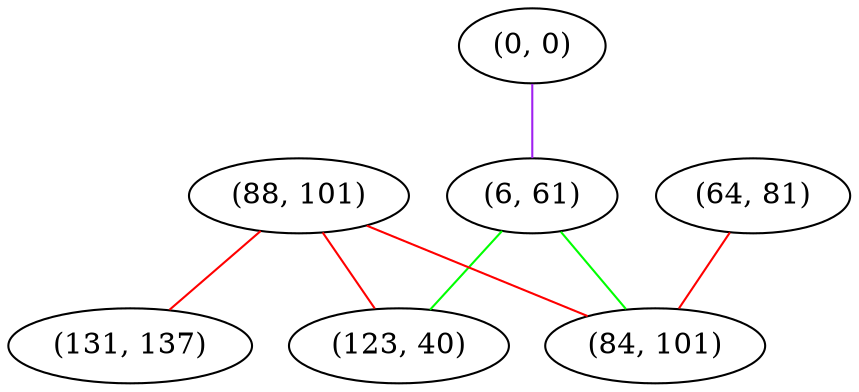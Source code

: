 graph "" {
"(0, 0)";
"(6, 61)";
"(88, 101)";
"(64, 81)";
"(123, 40)";
"(131, 137)";
"(84, 101)";
"(0, 0)" -- "(6, 61)"  [color=purple, key=0, weight=4];
"(6, 61)" -- "(84, 101)"  [color=green, key=0, weight=2];
"(6, 61)" -- "(123, 40)"  [color=green, key=0, weight=2];
"(88, 101)" -- "(123, 40)"  [color=red, key=0, weight=1];
"(88, 101)" -- "(84, 101)"  [color=red, key=0, weight=1];
"(88, 101)" -- "(131, 137)"  [color=red, key=0, weight=1];
"(64, 81)" -- "(84, 101)"  [color=red, key=0, weight=1];
}
